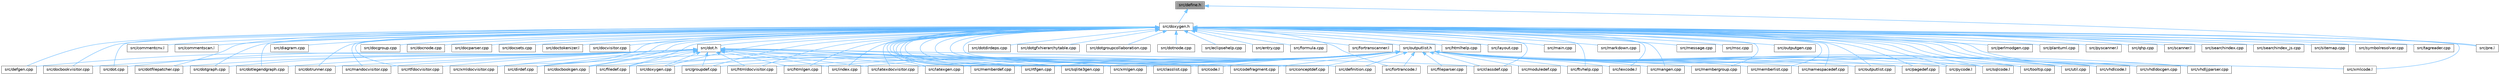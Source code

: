 digraph "src/define.h"
{
 // INTERACTIVE_SVG=YES
 // LATEX_PDF_SIZE
  bgcolor="transparent";
  edge [fontname=Helvetica,fontsize=10,labelfontname=Helvetica,labelfontsize=10];
  node [fontname=Helvetica,fontsize=10,shape=box,height=0.2,width=0.4];
  Node1 [id="Node000001",label="src/define.h",height=0.2,width=0.4,color="gray40", fillcolor="grey60", style="filled", fontcolor="black",tooltip=" "];
  Node1 -> Node2 [id="edge1_Node000001_Node000002",dir="back",color="steelblue1",style="solid",tooltip=" "];
  Node2 [id="Node000002",label="src/doxygen.h",height=0.2,width=0.4,color="grey40", fillcolor="white", style="filled",URL="$d1/da1/doxygen_8h.html",tooltip=" "];
  Node2 -> Node3 [id="edge2_Node000002_Node000003",dir="back",color="steelblue1",style="solid",tooltip=" "];
  Node3 [id="Node000003",label="src/classdef.cpp",height=0.2,width=0.4,color="grey40", fillcolor="white", style="filled",URL="$de/d89/classdef_8cpp.html",tooltip=" "];
  Node2 -> Node4 [id="edge3_Node000002_Node000004",dir="back",color="steelblue1",style="solid",tooltip=" "];
  Node4 [id="Node000004",label="src/classlist.cpp",height=0.2,width=0.4,color="grey40", fillcolor="white", style="filled",URL="$d6/d10/classlist_8cpp.html",tooltip=" "];
  Node2 -> Node5 [id="edge4_Node000002_Node000005",dir="back",color="steelblue1",style="solid",tooltip=" "];
  Node5 [id="Node000005",label="src/code.l",height=0.2,width=0.4,color="grey40", fillcolor="white", style="filled",URL="$da/d1f/code_8l.html",tooltip=" "];
  Node2 -> Node6 [id="edge5_Node000002_Node000006",dir="back",color="steelblue1",style="solid",tooltip=" "];
  Node6 [id="Node000006",label="src/codefragment.cpp",height=0.2,width=0.4,color="grey40", fillcolor="white", style="filled",URL="$dd/d4a/codefragment_8cpp.html",tooltip=" "];
  Node2 -> Node7 [id="edge6_Node000002_Node000007",dir="back",color="steelblue1",style="solid",tooltip=" "];
  Node7 [id="Node000007",label="src/commentcnv.l",height=0.2,width=0.4,color="grey40", fillcolor="white", style="filled",URL="$d0/d47/commentcnv_8l.html",tooltip=" "];
  Node2 -> Node8 [id="edge7_Node000002_Node000008",dir="back",color="steelblue1",style="solid",tooltip=" "];
  Node8 [id="Node000008",label="src/commentscan.l",height=0.2,width=0.4,color="grey40", fillcolor="white", style="filled",URL="$d7/d5f/commentscan_8l.html",tooltip=" "];
  Node2 -> Node9 [id="edge8_Node000002_Node000009",dir="back",color="steelblue1",style="solid",tooltip=" "];
  Node9 [id="Node000009",label="src/conceptdef.cpp",height=0.2,width=0.4,color="grey40", fillcolor="white", style="filled",URL="$d8/d0a/conceptdef_8cpp.html",tooltip=" "];
  Node2 -> Node10 [id="edge9_Node000002_Node000010",dir="back",color="steelblue1",style="solid",tooltip=" "];
  Node10 [id="Node000010",label="src/defgen.cpp",height=0.2,width=0.4,color="grey40", fillcolor="white", style="filled",URL="$d3/d17/defgen_8cpp.html",tooltip=" "];
  Node2 -> Node11 [id="edge10_Node000002_Node000011",dir="back",color="steelblue1",style="solid",tooltip=" "];
  Node11 [id="Node000011",label="src/definition.cpp",height=0.2,width=0.4,color="grey40", fillcolor="white", style="filled",URL="$d3/dea/definition_8cpp.html",tooltip=" "];
  Node2 -> Node12 [id="edge11_Node000002_Node000012",dir="back",color="steelblue1",style="solid",tooltip=" "];
  Node12 [id="Node000012",label="src/diagram.cpp",height=0.2,width=0.4,color="grey40", fillcolor="white", style="filled",URL="$da/d0d/diagram_8cpp.html",tooltip=" "];
  Node2 -> Node13 [id="edge12_Node000002_Node000013",dir="back",color="steelblue1",style="solid",tooltip=" "];
  Node13 [id="Node000013",label="src/dirdef.cpp",height=0.2,width=0.4,color="grey40", fillcolor="white", style="filled",URL="$d8/d52/dirdef_8cpp.html",tooltip=" "];
  Node2 -> Node14 [id="edge13_Node000002_Node000014",dir="back",color="steelblue1",style="solid",tooltip=" "];
  Node14 [id="Node000014",label="src/docbookgen.cpp",height=0.2,width=0.4,color="grey40", fillcolor="white", style="filled",URL="$d8/d29/docbookgen_8cpp.html",tooltip=" "];
  Node2 -> Node15 [id="edge14_Node000002_Node000015",dir="back",color="steelblue1",style="solid",tooltip=" "];
  Node15 [id="Node000015",label="src/docbookvisitor.cpp",height=0.2,width=0.4,color="grey40", fillcolor="white", style="filled",URL="$dc/d05/docbookvisitor_8cpp.html",tooltip=" "];
  Node2 -> Node16 [id="edge15_Node000002_Node000016",dir="back",color="steelblue1",style="solid",tooltip=" "];
  Node16 [id="Node000016",label="src/docgroup.cpp",height=0.2,width=0.4,color="grey40", fillcolor="white", style="filled",URL="$d3/d36/docgroup_8cpp.html",tooltip=" "];
  Node2 -> Node17 [id="edge16_Node000002_Node000017",dir="back",color="steelblue1",style="solid",tooltip=" "];
  Node17 [id="Node000017",label="src/docnode.cpp",height=0.2,width=0.4,color="grey40", fillcolor="white", style="filled",URL="$d0/d2b/docnode_8cpp.html",tooltip=" "];
  Node2 -> Node18 [id="edge17_Node000002_Node000018",dir="back",color="steelblue1",style="solid",tooltip=" "];
  Node18 [id="Node000018",label="src/docparser.cpp",height=0.2,width=0.4,color="grey40", fillcolor="white", style="filled",URL="$da/d17/docparser_8cpp.html",tooltip=" "];
  Node2 -> Node19 [id="edge18_Node000002_Node000019",dir="back",color="steelblue1",style="solid",tooltip=" "];
  Node19 [id="Node000019",label="src/docsets.cpp",height=0.2,width=0.4,color="grey40", fillcolor="white", style="filled",URL="$d7/d8f/docsets_8cpp.html",tooltip=" "];
  Node2 -> Node20 [id="edge19_Node000002_Node000020",dir="back",color="steelblue1",style="solid",tooltip=" "];
  Node20 [id="Node000020",label="src/doctokenizer.l",height=0.2,width=0.4,color="grey40", fillcolor="white", style="filled",URL="$d1/d39/doctokenizer_8l.html",tooltip=" "];
  Node2 -> Node21 [id="edge20_Node000002_Node000021",dir="back",color="steelblue1",style="solid",tooltip=" "];
  Node21 [id="Node000021",label="src/docvisitor.cpp",height=0.2,width=0.4,color="grey40", fillcolor="white", style="filled",URL="$da/d39/docvisitor_8cpp.html",tooltip=" "];
  Node2 -> Node22 [id="edge21_Node000002_Node000022",dir="back",color="steelblue1",style="solid",tooltip=" "];
  Node22 [id="Node000022",label="src/dot.cpp",height=0.2,width=0.4,color="grey40", fillcolor="white", style="filled",URL="$de/daa/dot_8cpp.html",tooltip=" "];
  Node2 -> Node23 [id="edge22_Node000002_Node000023",dir="back",color="steelblue1",style="solid",tooltip=" "];
  Node23 [id="Node000023",label="src/dot.h",height=0.2,width=0.4,color="grey40", fillcolor="white", style="filled",URL="$d6/d4a/dot_8h.html",tooltip=" "];
  Node23 -> Node3 [id="edge23_Node000023_Node000003",dir="back",color="steelblue1",style="solid",tooltip=" "];
  Node23 -> Node10 [id="edge24_Node000023_Node000010",dir="back",color="steelblue1",style="solid",tooltip=" "];
  Node23 -> Node13 [id="edge25_Node000023_Node000013",dir="back",color="steelblue1",style="solid",tooltip=" "];
  Node23 -> Node14 [id="edge26_Node000023_Node000014",dir="back",color="steelblue1",style="solid",tooltip=" "];
  Node23 -> Node15 [id="edge27_Node000023_Node000015",dir="back",color="steelblue1",style="solid",tooltip=" "];
  Node23 -> Node22 [id="edge28_Node000023_Node000022",dir="back",color="steelblue1",style="solid",tooltip=" "];
  Node23 -> Node24 [id="edge29_Node000023_Node000024",dir="back",color="steelblue1",style="solid",tooltip=" "];
  Node24 [id="Node000024",label="src/dotfilepatcher.cpp",height=0.2,width=0.4,color="grey40", fillcolor="white", style="filled",URL="$d9/d92/dotfilepatcher_8cpp.html",tooltip=" "];
  Node23 -> Node25 [id="edge30_Node000023_Node000025",dir="back",color="steelblue1",style="solid",tooltip=" "];
  Node25 [id="Node000025",label="src/dotgraph.cpp",height=0.2,width=0.4,color="grey40", fillcolor="white", style="filled",URL="$de/d45/dotgraph_8cpp.html",tooltip=" "];
  Node23 -> Node26 [id="edge31_Node000023_Node000026",dir="back",color="steelblue1",style="solid",tooltip=" "];
  Node26 [id="Node000026",label="src/dotlegendgraph.cpp",height=0.2,width=0.4,color="grey40", fillcolor="white", style="filled",URL="$d4/d33/dotlegendgraph_8cpp.html",tooltip=" "];
  Node23 -> Node27 [id="edge32_Node000023_Node000027",dir="back",color="steelblue1",style="solid",tooltip=" "];
  Node27 [id="Node000027",label="src/dotrunner.cpp",height=0.2,width=0.4,color="grey40", fillcolor="white", style="filled",URL="$d1/dfe/dotrunner_8cpp.html",tooltip=" "];
  Node23 -> Node28 [id="edge33_Node000023_Node000028",dir="back",color="steelblue1",style="solid",tooltip=" "];
  Node28 [id="Node000028",label="src/doxygen.cpp",height=0.2,width=0.4,color="grey40", fillcolor="white", style="filled",URL="$dc/d98/doxygen_8cpp.html",tooltip=" "];
  Node23 -> Node29 [id="edge34_Node000023_Node000029",dir="back",color="steelblue1",style="solid",tooltip=" "];
  Node29 [id="Node000029",label="src/filedef.cpp",height=0.2,width=0.4,color="grey40", fillcolor="white", style="filled",URL="$d6/ddc/filedef_8cpp.html",tooltip=" "];
  Node23 -> Node30 [id="edge35_Node000023_Node000030",dir="back",color="steelblue1",style="solid",tooltip=" "];
  Node30 [id="Node000030",label="src/groupdef.cpp",height=0.2,width=0.4,color="grey40", fillcolor="white", style="filled",URL="$d6/d42/groupdef_8cpp.html",tooltip=" "];
  Node23 -> Node31 [id="edge36_Node000023_Node000031",dir="back",color="steelblue1",style="solid",tooltip=" "];
  Node31 [id="Node000031",label="src/htmldocvisitor.cpp",height=0.2,width=0.4,color="grey40", fillcolor="white", style="filled",URL="$da/db0/htmldocvisitor_8cpp.html",tooltip=" "];
  Node23 -> Node32 [id="edge37_Node000023_Node000032",dir="back",color="steelblue1",style="solid",tooltip=" "];
  Node32 [id="Node000032",label="src/htmlgen.cpp",height=0.2,width=0.4,color="grey40", fillcolor="white", style="filled",URL="$d8/d6e/htmlgen_8cpp.html",tooltip=" "];
  Node23 -> Node33 [id="edge38_Node000023_Node000033",dir="back",color="steelblue1",style="solid",tooltip=" "];
  Node33 [id="Node000033",label="src/index.cpp",height=0.2,width=0.4,color="grey40", fillcolor="white", style="filled",URL="$db/d14/index_8cpp.html",tooltip="This file contains functions for the various index pages."];
  Node23 -> Node34 [id="edge39_Node000023_Node000034",dir="back",color="steelblue1",style="solid",tooltip=" "];
  Node34 [id="Node000034",label="src/latexdocvisitor.cpp",height=0.2,width=0.4,color="grey40", fillcolor="white", style="filled",URL="$d1/d4e/latexdocvisitor_8cpp.html",tooltip=" "];
  Node23 -> Node35 [id="edge40_Node000023_Node000035",dir="back",color="steelblue1",style="solid",tooltip=" "];
  Node35 [id="Node000035",label="src/latexgen.cpp",height=0.2,width=0.4,color="grey40", fillcolor="white", style="filled",URL="$d4/d42/latexgen_8cpp.html",tooltip=" "];
  Node23 -> Node36 [id="edge41_Node000023_Node000036",dir="back",color="steelblue1",style="solid",tooltip=" "];
  Node36 [id="Node000036",label="src/mandocvisitor.cpp",height=0.2,width=0.4,color="grey40", fillcolor="white", style="filled",URL="$d8/dde/mandocvisitor_8cpp.html",tooltip=" "];
  Node23 -> Node37 [id="edge42_Node000023_Node000037",dir="back",color="steelblue1",style="solid",tooltip=" "];
  Node37 [id="Node000037",label="src/memberdef.cpp",height=0.2,width=0.4,color="grey40", fillcolor="white", style="filled",URL="$d0/d72/memberdef_8cpp.html",tooltip=" "];
  Node23 -> Node38 [id="edge43_Node000023_Node000038",dir="back",color="steelblue1",style="solid",tooltip=" "];
  Node38 [id="Node000038",label="src/rtfdocvisitor.cpp",height=0.2,width=0.4,color="grey40", fillcolor="white", style="filled",URL="$de/d9a/rtfdocvisitor_8cpp.html",tooltip=" "];
  Node23 -> Node39 [id="edge44_Node000023_Node000039",dir="back",color="steelblue1",style="solid",tooltip=" "];
  Node39 [id="Node000039",label="src/rtfgen.cpp",height=0.2,width=0.4,color="grey40", fillcolor="white", style="filled",URL="$d0/d9c/rtfgen_8cpp.html",tooltip=" "];
  Node23 -> Node40 [id="edge45_Node000023_Node000040",dir="back",color="steelblue1",style="solid",tooltip=" "];
  Node40 [id="Node000040",label="src/sqlite3gen.cpp",height=0.2,width=0.4,color="grey40", fillcolor="white", style="filled",URL="$d8/df8/sqlite3gen_8cpp.html",tooltip=" "];
  Node23 -> Node41 [id="edge46_Node000023_Node000041",dir="back",color="steelblue1",style="solid",tooltip=" "];
  Node41 [id="Node000041",label="src/xmldocvisitor.cpp",height=0.2,width=0.4,color="grey40", fillcolor="white", style="filled",URL="$dd/db6/xmldocvisitor_8cpp.html",tooltip=" "];
  Node23 -> Node42 [id="edge47_Node000023_Node000042",dir="back",color="steelblue1",style="solid",tooltip=" "];
  Node42 [id="Node000042",label="src/xmlgen.cpp",height=0.2,width=0.4,color="grey40", fillcolor="white", style="filled",URL="$d0/dc3/xmlgen_8cpp.html",tooltip=" "];
  Node2 -> Node43 [id="edge48_Node000002_Node000043",dir="back",color="steelblue1",style="solid",tooltip=" "];
  Node43 [id="Node000043",label="src/dotdirdeps.cpp",height=0.2,width=0.4,color="grey40", fillcolor="white", style="filled",URL="$da/d45/dotdirdeps_8cpp.html",tooltip=" "];
  Node2 -> Node24 [id="edge49_Node000002_Node000024",dir="back",color="steelblue1",style="solid",tooltip=" "];
  Node2 -> Node44 [id="edge50_Node000002_Node000044",dir="back",color="steelblue1",style="solid",tooltip=" "];
  Node44 [id="Node000044",label="src/dotgfxhierarchytable.cpp",height=0.2,width=0.4,color="grey40", fillcolor="white", style="filled",URL="$d4/d09/dotgfxhierarchytable_8cpp.html",tooltip=" "];
  Node2 -> Node25 [id="edge51_Node000002_Node000025",dir="back",color="steelblue1",style="solid",tooltip=" "];
  Node2 -> Node45 [id="edge52_Node000002_Node000045",dir="back",color="steelblue1",style="solid",tooltip=" "];
  Node45 [id="Node000045",label="src/dotgroupcollaboration.cpp",height=0.2,width=0.4,color="grey40", fillcolor="white", style="filled",URL="$d1/d86/dotgroupcollaboration_8cpp.html",tooltip=" "];
  Node2 -> Node26 [id="edge53_Node000002_Node000026",dir="back",color="steelblue1",style="solid",tooltip=" "];
  Node2 -> Node46 [id="edge54_Node000002_Node000046",dir="back",color="steelblue1",style="solid",tooltip=" "];
  Node46 [id="Node000046",label="src/dotnode.cpp",height=0.2,width=0.4,color="grey40", fillcolor="white", style="filled",URL="$df/d58/dotnode_8cpp.html",tooltip=" "];
  Node2 -> Node27 [id="edge55_Node000002_Node000027",dir="back",color="steelblue1",style="solid",tooltip=" "];
  Node2 -> Node28 [id="edge56_Node000002_Node000028",dir="back",color="steelblue1",style="solid",tooltip=" "];
  Node2 -> Node47 [id="edge57_Node000002_Node000047",dir="back",color="steelblue1",style="solid",tooltip=" "];
  Node47 [id="Node000047",label="src/eclipsehelp.cpp",height=0.2,width=0.4,color="grey40", fillcolor="white", style="filled",URL="$d8/d56/eclipsehelp_8cpp.html",tooltip=" "];
  Node2 -> Node48 [id="edge58_Node000002_Node000048",dir="back",color="steelblue1",style="solid",tooltip=" "];
  Node48 [id="Node000048",label="src/entry.cpp",height=0.2,width=0.4,color="grey40", fillcolor="white", style="filled",URL="$d2/dd2/entry_8cpp.html",tooltip=" "];
  Node2 -> Node29 [id="edge59_Node000002_Node000029",dir="back",color="steelblue1",style="solid",tooltip=" "];
  Node2 -> Node49 [id="edge60_Node000002_Node000049",dir="back",color="steelblue1",style="solid",tooltip=" "];
  Node49 [id="Node000049",label="src/formula.cpp",height=0.2,width=0.4,color="grey40", fillcolor="white", style="filled",URL="$d7/d5b/formula_8cpp.html",tooltip=" "];
  Node2 -> Node50 [id="edge61_Node000002_Node000050",dir="back",color="steelblue1",style="solid",tooltip=" "];
  Node50 [id="Node000050",label="src/fortrancode.l",height=0.2,width=0.4,color="grey40", fillcolor="white", style="filled",URL="$d9/d5b/fortrancode_8l.html",tooltip=" "];
  Node2 -> Node51 [id="edge62_Node000002_Node000051",dir="back",color="steelblue1",style="solid",tooltip=" "];
  Node51 [id="Node000051",label="src/fortranscanner.l",height=0.2,width=0.4,color="grey40", fillcolor="white", style="filled",URL="$dd/d00/fortranscanner_8l.html",tooltip=" "];
  Node2 -> Node52 [id="edge63_Node000002_Node000052",dir="back",color="steelblue1",style="solid",tooltip=" "];
  Node52 [id="Node000052",label="src/ftvhelp.cpp",height=0.2,width=0.4,color="grey40", fillcolor="white", style="filled",URL="$db/d41/ftvhelp_8cpp.html",tooltip=" "];
  Node2 -> Node30 [id="edge64_Node000002_Node000030",dir="back",color="steelblue1",style="solid",tooltip=" "];
  Node2 -> Node31 [id="edge65_Node000002_Node000031",dir="back",color="steelblue1",style="solid",tooltip=" "];
  Node2 -> Node32 [id="edge66_Node000002_Node000032",dir="back",color="steelblue1",style="solid",tooltip=" "];
  Node2 -> Node53 [id="edge67_Node000002_Node000053",dir="back",color="steelblue1",style="solid",tooltip=" "];
  Node53 [id="Node000053",label="src/htmlhelp.cpp",height=0.2,width=0.4,color="grey40", fillcolor="white", style="filled",URL="$d3/d4b/htmlhelp_8cpp.html",tooltip=" "];
  Node2 -> Node33 [id="edge68_Node000002_Node000033",dir="back",color="steelblue1",style="solid",tooltip=" "];
  Node2 -> Node34 [id="edge69_Node000002_Node000034",dir="back",color="steelblue1",style="solid",tooltip=" "];
  Node2 -> Node35 [id="edge70_Node000002_Node000035",dir="back",color="steelblue1",style="solid",tooltip=" "];
  Node2 -> Node54 [id="edge71_Node000002_Node000054",dir="back",color="steelblue1",style="solid",tooltip=" "];
  Node54 [id="Node000054",label="src/layout.cpp",height=0.2,width=0.4,color="grey40", fillcolor="white", style="filled",URL="$db/d16/layout_8cpp.html",tooltip=" "];
  Node2 -> Node55 [id="edge72_Node000002_Node000055",dir="back",color="steelblue1",style="solid",tooltip=" "];
  Node55 [id="Node000055",label="src/lexcode.l",height=0.2,width=0.4,color="grey40", fillcolor="white", style="filled",URL="$d0/d7e/lexcode_8l.html",tooltip=" "];
  Node2 -> Node56 [id="edge73_Node000002_Node000056",dir="back",color="steelblue1",style="solid",tooltip=" "];
  Node56 [id="Node000056",label="src/main.cpp",height=0.2,width=0.4,color="grey40", fillcolor="white", style="filled",URL="$df/d0a/main_8cpp.html",tooltip="main entry point for doxygen"];
  Node2 -> Node36 [id="edge74_Node000002_Node000036",dir="back",color="steelblue1",style="solid",tooltip=" "];
  Node2 -> Node57 [id="edge75_Node000002_Node000057",dir="back",color="steelblue1",style="solid",tooltip=" "];
  Node57 [id="Node000057",label="src/mangen.cpp",height=0.2,width=0.4,color="grey40", fillcolor="white", style="filled",URL="$d7/de7/mangen_8cpp.html",tooltip=" "];
  Node2 -> Node58 [id="edge76_Node000002_Node000058",dir="back",color="steelblue1",style="solid",tooltip=" "];
  Node58 [id="Node000058",label="src/markdown.cpp",height=0.2,width=0.4,color="grey40", fillcolor="white", style="filled",URL="$de/d04/markdown_8cpp.html",tooltip=" "];
  Node2 -> Node37 [id="edge77_Node000002_Node000037",dir="back",color="steelblue1",style="solid",tooltip=" "];
  Node2 -> Node59 [id="edge78_Node000002_Node000059",dir="back",color="steelblue1",style="solid",tooltip=" "];
  Node59 [id="Node000059",label="src/membergroup.cpp",height=0.2,width=0.4,color="grey40", fillcolor="white", style="filled",URL="$d6/d18/membergroup_8cpp.html",tooltip=" "];
  Node2 -> Node60 [id="edge79_Node000002_Node000060",dir="back",color="steelblue1",style="solid",tooltip=" "];
  Node60 [id="Node000060",label="src/memberlist.cpp",height=0.2,width=0.4,color="grey40", fillcolor="white", style="filled",URL="$d0/d14/memberlist_8cpp.html",tooltip=" "];
  Node2 -> Node61 [id="edge80_Node000002_Node000061",dir="back",color="steelblue1",style="solid",tooltip=" "];
  Node61 [id="Node000061",label="src/message.cpp",height=0.2,width=0.4,color="grey40", fillcolor="white", style="filled",URL="$d8/d6a/message_8cpp.html",tooltip=" "];
  Node2 -> Node62 [id="edge81_Node000002_Node000062",dir="back",color="steelblue1",style="solid",tooltip=" "];
  Node62 [id="Node000062",label="src/msc.cpp",height=0.2,width=0.4,color="grey40", fillcolor="white", style="filled",URL="$db/d33/msc_8cpp.html",tooltip=" "];
  Node2 -> Node63 [id="edge82_Node000002_Node000063",dir="back",color="steelblue1",style="solid",tooltip=" "];
  Node63 [id="Node000063",label="src/namespacedef.cpp",height=0.2,width=0.4,color="grey40", fillcolor="white", style="filled",URL="$d7/d1c/namespacedef_8cpp.html",tooltip=" "];
  Node2 -> Node64 [id="edge83_Node000002_Node000064",dir="back",color="steelblue1",style="solid",tooltip=" "];
  Node64 [id="Node000064",label="src/outputgen.cpp",height=0.2,width=0.4,color="grey40", fillcolor="white", style="filled",URL="$d0/d17/outputgen_8cpp.html",tooltip=" "];
  Node2 -> Node65 [id="edge84_Node000002_Node000065",dir="back",color="steelblue1",style="solid",tooltip=" "];
  Node65 [id="Node000065",label="src/outputlist.cpp",height=0.2,width=0.4,color="grey40", fillcolor="white", style="filled",URL="$db/dd8/outputlist_8cpp.html",tooltip=" "];
  Node2 -> Node66 [id="edge85_Node000002_Node000066",dir="back",color="steelblue1",style="solid",tooltip=" "];
  Node66 [id="Node000066",label="src/outputlist.h",height=0.2,width=0.4,color="grey40", fillcolor="white", style="filled",URL="$d2/db9/outputlist_8h.html",tooltip=" "];
  Node66 -> Node3 [id="edge86_Node000066_Node000003",dir="back",color="steelblue1",style="solid",tooltip=" "];
  Node66 -> Node4 [id="edge87_Node000066_Node000004",dir="back",color="steelblue1",style="solid",tooltip=" "];
  Node66 -> Node5 [id="edge88_Node000066_Node000005",dir="back",color="steelblue1",style="solid",tooltip=" "];
  Node66 -> Node6 [id="edge89_Node000066_Node000006",dir="back",color="steelblue1",style="solid",tooltip=" "];
  Node66 -> Node9 [id="edge90_Node000066_Node000009",dir="back",color="steelblue1",style="solid",tooltip=" "];
  Node66 -> Node11 [id="edge91_Node000066_Node000011",dir="back",color="steelblue1",style="solid",tooltip=" "];
  Node66 -> Node13 [id="edge92_Node000066_Node000013",dir="back",color="steelblue1",style="solid",tooltip=" "];
  Node66 -> Node14 [id="edge93_Node000066_Node000014",dir="back",color="steelblue1",style="solid",tooltip=" "];
  Node66 -> Node28 [id="edge94_Node000066_Node000028",dir="back",color="steelblue1",style="solid",tooltip=" "];
  Node66 -> Node29 [id="edge95_Node000066_Node000029",dir="back",color="steelblue1",style="solid",tooltip=" "];
  Node66 -> Node67 [id="edge96_Node000066_Node000067",dir="back",color="steelblue1",style="solid",tooltip=" "];
  Node67 [id="Node000067",label="src/fileparser.cpp",height=0.2,width=0.4,color="grey40", fillcolor="white", style="filled",URL="$d9/d74/fileparser_8cpp.html",tooltip=" "];
  Node66 -> Node50 [id="edge97_Node000066_Node000050",dir="back",color="steelblue1",style="solid",tooltip=" "];
  Node66 -> Node52 [id="edge98_Node000066_Node000052",dir="back",color="steelblue1",style="solid",tooltip=" "];
  Node66 -> Node30 [id="edge99_Node000066_Node000030",dir="back",color="steelblue1",style="solid",tooltip=" "];
  Node66 -> Node31 [id="edge100_Node000066_Node000031",dir="back",color="steelblue1",style="solid",tooltip=" "];
  Node66 -> Node32 [id="edge101_Node000066_Node000032",dir="back",color="steelblue1",style="solid",tooltip=" "];
  Node66 -> Node33 [id="edge102_Node000066_Node000033",dir="back",color="steelblue1",style="solid",tooltip=" "];
  Node66 -> Node34 [id="edge103_Node000066_Node000034",dir="back",color="steelblue1",style="solid",tooltip=" "];
  Node66 -> Node35 [id="edge104_Node000066_Node000035",dir="back",color="steelblue1",style="solid",tooltip=" "];
  Node66 -> Node55 [id="edge105_Node000066_Node000055",dir="back",color="steelblue1",style="solid",tooltip=" "];
  Node66 -> Node57 [id="edge106_Node000066_Node000057",dir="back",color="steelblue1",style="solid",tooltip=" "];
  Node66 -> Node37 [id="edge107_Node000066_Node000037",dir="back",color="steelblue1",style="solid",tooltip=" "];
  Node66 -> Node59 [id="edge108_Node000066_Node000059",dir="back",color="steelblue1",style="solid",tooltip=" "];
  Node66 -> Node60 [id="edge109_Node000066_Node000060",dir="back",color="steelblue1",style="solid",tooltip=" "];
  Node66 -> Node68 [id="edge110_Node000066_Node000068",dir="back",color="steelblue1",style="solid",tooltip=" "];
  Node68 [id="Node000068",label="src/moduledef.cpp",height=0.2,width=0.4,color="grey40", fillcolor="white", style="filled",URL="$dd/d5c/moduledef_8cpp.html",tooltip=" "];
  Node66 -> Node63 [id="edge111_Node000066_Node000063",dir="back",color="steelblue1",style="solid",tooltip=" "];
  Node66 -> Node65 [id="edge112_Node000066_Node000065",dir="back",color="steelblue1",style="solid",tooltip=" "];
  Node66 -> Node69 [id="edge113_Node000066_Node000069",dir="back",color="steelblue1",style="solid",tooltip=" "];
  Node69 [id="Node000069",label="src/pagedef.cpp",height=0.2,width=0.4,color="grey40", fillcolor="white", style="filled",URL="$d9/db4/pagedef_8cpp.html",tooltip=" "];
  Node66 -> Node70 [id="edge114_Node000066_Node000070",dir="back",color="steelblue1",style="solid",tooltip=" "];
  Node70 [id="Node000070",label="src/pycode.l",height=0.2,width=0.4,color="grey40", fillcolor="white", style="filled",URL="$d3/ded/pycode_8l.html",tooltip=" "];
  Node66 -> Node39 [id="edge115_Node000066_Node000039",dir="back",color="steelblue1",style="solid",tooltip=" "];
  Node66 -> Node71 [id="edge116_Node000066_Node000071",dir="back",color="steelblue1",style="solid",tooltip=" "];
  Node71 [id="Node000071",label="src/sqlcode.l",height=0.2,width=0.4,color="grey40", fillcolor="white", style="filled",URL="$d2/dda/sqlcode_8l.html",tooltip=" "];
  Node66 -> Node40 [id="edge117_Node000066_Node000040",dir="back",color="steelblue1",style="solid",tooltip=" "];
  Node66 -> Node72 [id="edge118_Node000066_Node000072",dir="back",color="steelblue1",style="solid",tooltip=" "];
  Node72 [id="Node000072",label="src/tooltip.cpp",height=0.2,width=0.4,color="grey40", fillcolor="white", style="filled",URL="$d7/d56/tooltip_8cpp.html",tooltip=" "];
  Node66 -> Node73 [id="edge119_Node000066_Node000073",dir="back",color="steelblue1",style="solid",tooltip=" "];
  Node73 [id="Node000073",label="src/util.cpp",height=0.2,width=0.4,color="grey40", fillcolor="white", style="filled",URL="$df/d2d/util_8cpp.html",tooltip=" "];
  Node66 -> Node74 [id="edge120_Node000066_Node000074",dir="back",color="steelblue1",style="solid",tooltip=" "];
  Node74 [id="Node000074",label="src/vhdlcode.l",height=0.2,width=0.4,color="grey40", fillcolor="white", style="filled",URL="$d5/d6a/vhdlcode_8l.html",tooltip=" "];
  Node66 -> Node75 [id="edge121_Node000066_Node000075",dir="back",color="steelblue1",style="solid",tooltip=" "];
  Node75 [id="Node000075",label="src/vhdldocgen.cpp",height=0.2,width=0.4,color="grey40", fillcolor="white", style="filled",URL="$de/dea/vhdldocgen_8cpp.html",tooltip=" "];
  Node66 -> Node76 [id="edge122_Node000066_Node000076",dir="back",color="steelblue1",style="solid",tooltip=" "];
  Node76 [id="Node000076",label="src/vhdljjparser.cpp",height=0.2,width=0.4,color="grey40", fillcolor="white", style="filled",URL="$d1/d86/vhdljjparser_8cpp.html",tooltip=" "];
  Node66 -> Node77 [id="edge123_Node000066_Node000077",dir="back",color="steelblue1",style="solid",tooltip=" "];
  Node77 [id="Node000077",label="src/xmlcode.l",height=0.2,width=0.4,color="grey40", fillcolor="white", style="filled",URL="$dc/dc1/xmlcode_8l.html",tooltip=" "];
  Node66 -> Node42 [id="edge124_Node000066_Node000042",dir="back",color="steelblue1",style="solid",tooltip=" "];
  Node2 -> Node69 [id="edge125_Node000002_Node000069",dir="back",color="steelblue1",style="solid",tooltip=" "];
  Node2 -> Node78 [id="edge126_Node000002_Node000078",dir="back",color="steelblue1",style="solid",tooltip=" "];
  Node78 [id="Node000078",label="src/perlmodgen.cpp",height=0.2,width=0.4,color="grey40", fillcolor="white", style="filled",URL="$de/dd0/perlmodgen_8cpp.html",tooltip=" "];
  Node2 -> Node79 [id="edge127_Node000002_Node000079",dir="back",color="steelblue1",style="solid",tooltip=" "];
  Node79 [id="Node000079",label="src/plantuml.cpp",height=0.2,width=0.4,color="grey40", fillcolor="white", style="filled",URL="$d7/d5b/plantuml_8cpp.html",tooltip=" "];
  Node2 -> Node80 [id="edge128_Node000002_Node000080",dir="back",color="steelblue1",style="solid",tooltip=" "];
  Node80 [id="Node000080",label="src/pre.l",height=0.2,width=0.4,color="grey40", fillcolor="white", style="filled",URL="$d0/da7/pre_8l.html",tooltip=" "];
  Node2 -> Node70 [id="edge129_Node000002_Node000070",dir="back",color="steelblue1",style="solid",tooltip=" "];
  Node2 -> Node81 [id="edge130_Node000002_Node000081",dir="back",color="steelblue1",style="solid",tooltip=" "];
  Node81 [id="Node000081",label="src/pyscanner.l",height=0.2,width=0.4,color="grey40", fillcolor="white", style="filled",URL="$de/d2b/pyscanner_8l.html",tooltip=" "];
  Node2 -> Node82 [id="edge131_Node000002_Node000082",dir="back",color="steelblue1",style="solid",tooltip=" "];
  Node82 [id="Node000082",label="src/qhp.cpp",height=0.2,width=0.4,color="grey40", fillcolor="white", style="filled",URL="$d9/d45/qhp_8cpp.html",tooltip=" "];
  Node2 -> Node38 [id="edge132_Node000002_Node000038",dir="back",color="steelblue1",style="solid",tooltip=" "];
  Node2 -> Node39 [id="edge133_Node000002_Node000039",dir="back",color="steelblue1",style="solid",tooltip=" "];
  Node2 -> Node83 [id="edge134_Node000002_Node000083",dir="back",color="steelblue1",style="solid",tooltip=" "];
  Node83 [id="Node000083",label="src/scanner.l",height=0.2,width=0.4,color="grey40", fillcolor="white", style="filled",URL="$da/d11/scanner_8l.html",tooltip=" "];
  Node2 -> Node84 [id="edge135_Node000002_Node000084",dir="back",color="steelblue1",style="solid",tooltip=" "];
  Node84 [id="Node000084",label="src/searchindex.cpp",height=0.2,width=0.4,color="grey40", fillcolor="white", style="filled",URL="$d7/d79/searchindex_8cpp.html",tooltip=" "];
  Node2 -> Node85 [id="edge136_Node000002_Node000085",dir="back",color="steelblue1",style="solid",tooltip=" "];
  Node85 [id="Node000085",label="src/searchindex_js.cpp",height=0.2,width=0.4,color="grey40", fillcolor="white", style="filled",URL="$d9/d2f/searchindex__js_8cpp.html",tooltip=" "];
  Node2 -> Node86 [id="edge137_Node000002_Node000086",dir="back",color="steelblue1",style="solid",tooltip=" "];
  Node86 [id="Node000086",label="src/sitemap.cpp",height=0.2,width=0.4,color="grey40", fillcolor="white", style="filled",URL="$d3/d25/sitemap_8cpp.html",tooltip=" "];
  Node2 -> Node71 [id="edge138_Node000002_Node000071",dir="back",color="steelblue1",style="solid",tooltip=" "];
  Node2 -> Node40 [id="edge139_Node000002_Node000040",dir="back",color="steelblue1",style="solid",tooltip=" "];
  Node2 -> Node87 [id="edge140_Node000002_Node000087",dir="back",color="steelblue1",style="solid",tooltip=" "];
  Node87 [id="Node000087",label="src/symbolresolver.cpp",height=0.2,width=0.4,color="grey40", fillcolor="white", style="filled",URL="$d2/d99/symbolresolver_8cpp.html",tooltip=" "];
  Node2 -> Node88 [id="edge141_Node000002_Node000088",dir="back",color="steelblue1",style="solid",tooltip=" "];
  Node88 [id="Node000088",label="src/tagreader.cpp",height=0.2,width=0.4,color="grey40", fillcolor="white", style="filled",URL="$d4/d7b/tagreader_8cpp.html",tooltip=" "];
  Node2 -> Node72 [id="edge142_Node000002_Node000072",dir="back",color="steelblue1",style="solid",tooltip=" "];
  Node2 -> Node73 [id="edge143_Node000002_Node000073",dir="back",color="steelblue1",style="solid",tooltip=" "];
  Node2 -> Node74 [id="edge144_Node000002_Node000074",dir="back",color="steelblue1",style="solid",tooltip=" "];
  Node2 -> Node75 [id="edge145_Node000002_Node000075",dir="back",color="steelblue1",style="solid",tooltip=" "];
  Node2 -> Node76 [id="edge146_Node000002_Node000076",dir="back",color="steelblue1",style="solid",tooltip=" "];
  Node2 -> Node77 [id="edge147_Node000002_Node000077",dir="back",color="steelblue1",style="solid",tooltip=" "];
  Node2 -> Node41 [id="edge148_Node000002_Node000041",dir="back",color="steelblue1",style="solid",tooltip=" "];
  Node2 -> Node42 [id="edge149_Node000002_Node000042",dir="back",color="steelblue1",style="solid",tooltip=" "];
  Node1 -> Node80 [id="edge150_Node000001_Node000080",dir="back",color="steelblue1",style="solid",tooltip=" "];
}
